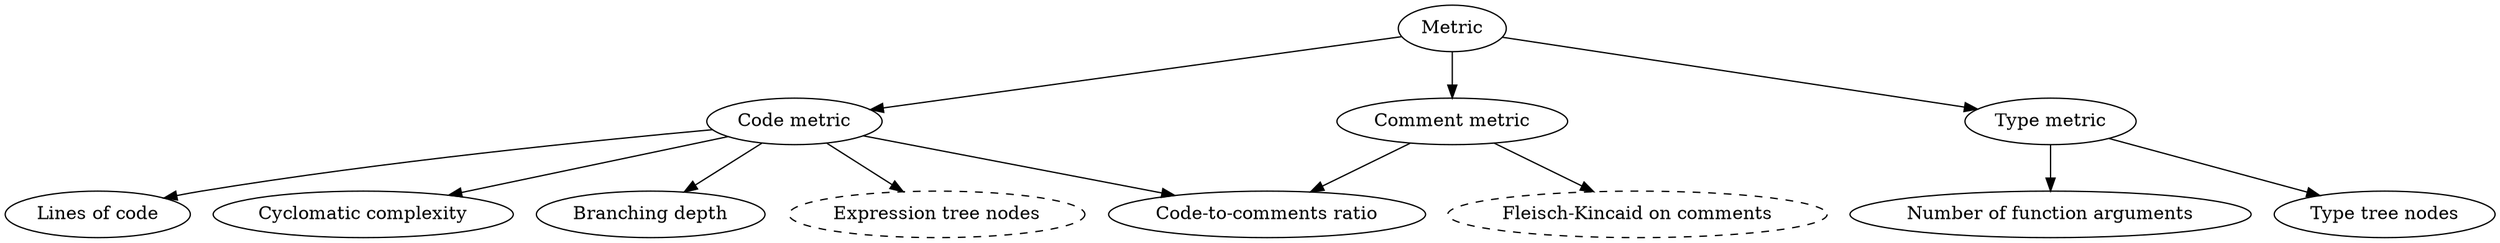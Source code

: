 digraph Metrics {
  rankdir=TB;
  //style=plaintext;
  //overlap=false;

  Metric -> CodeMetric;
  CodeMetric [label="Code metric"];
  Metric -> TypeMetric;
  TypeMetric [label="Type metric"];
  Metric -> CommentMetric;
  CommentMetric [label="Comment metric"];

  CodeMetric -> "Lines of code";
  CodeMetric -> "Cyclomatic complexity";
  CodeMetric -> "Branching depth";
  CodeMetric -> ExprNodes;
  ExprNodes [label="Expression tree nodes",style="dashed"];
  CodeMetric -> CodeCommentRatio;
  
  TypeMetric -> "Type tree nodes";
  TypeMetric -> "Number of function arguments";
  
  CommentMetric -> FleschComments;
  FleschComments [label="Fleisch-Kincaid on comments",style="dashed"];
  CommentMetric -> CodeCommentRatio;
  CodeCommentRatio [label="Code-to-comments ratio"];
}

